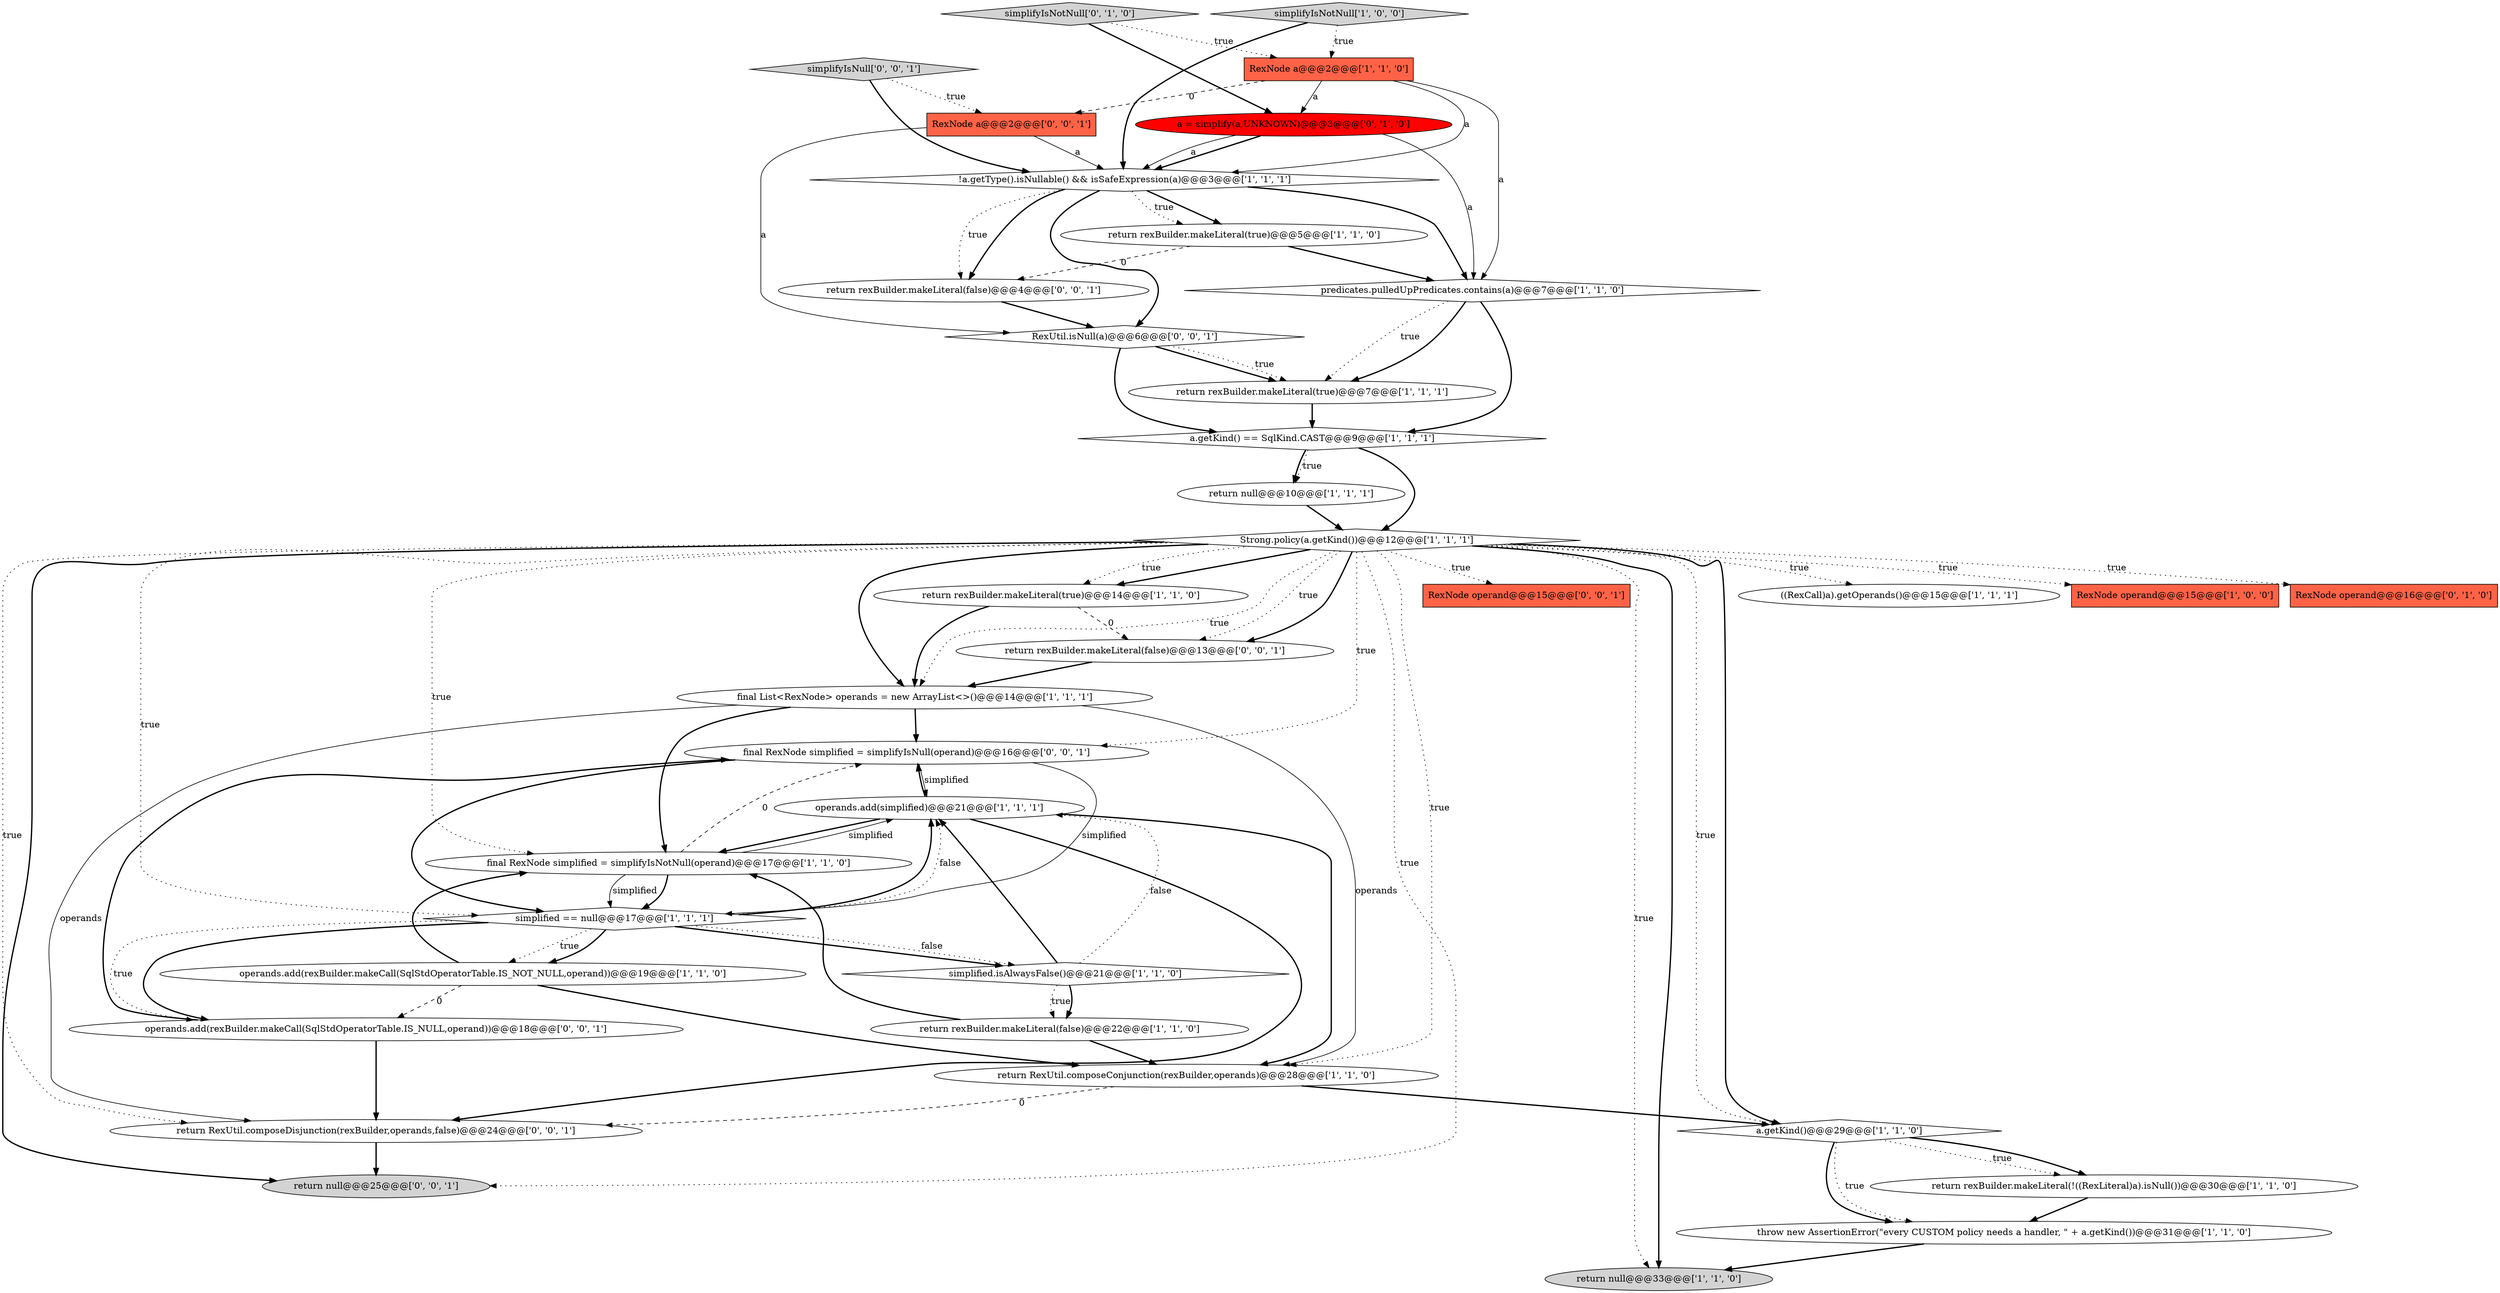 digraph {
35 [style = filled, label = "final RexNode simplified = simplifyIsNull(operand)@@@16@@@['0', '0', '1']", fillcolor = white, shape = ellipse image = "AAA0AAABBB3BBB"];
26 [style = filled, label = "simplifyIsNotNull['0', '1', '0']", fillcolor = lightgray, shape = diamond image = "AAA0AAABBB2BBB"];
14 [style = filled, label = "simplified.isAlwaysFalse()@@@21@@@['1', '1', '0']", fillcolor = white, shape = diamond image = "AAA0AAABBB1BBB"];
15 [style = filled, label = "return rexBuilder.makeLiteral(!((RexLiteral)a).isNull())@@@30@@@['1', '1', '0']", fillcolor = white, shape = ellipse image = "AAA0AAABBB1BBB"];
18 [style = filled, label = "return null@@@10@@@['1', '1', '1']", fillcolor = white, shape = ellipse image = "AAA0AAABBB1BBB"];
27 [style = filled, label = "return RexUtil.composeDisjunction(rexBuilder,operands,false)@@@24@@@['0', '0', '1']", fillcolor = white, shape = ellipse image = "AAA0AAABBB3BBB"];
8 [style = filled, label = "operands.add(simplified)@@@21@@@['1', '1', '1']", fillcolor = white, shape = ellipse image = "AAA0AAABBB1BBB"];
13 [style = filled, label = "final RexNode simplified = simplifyIsNotNull(operand)@@@17@@@['1', '1', '0']", fillcolor = white, shape = ellipse image = "AAA0AAABBB1BBB"];
21 [style = filled, label = "return rexBuilder.makeLiteral(false)@@@22@@@['1', '1', '0']", fillcolor = white, shape = ellipse image = "AAA0AAABBB1BBB"];
28 [style = filled, label = "return rexBuilder.makeLiteral(false)@@@4@@@['0', '0', '1']", fillcolor = white, shape = ellipse image = "AAA0AAABBB3BBB"];
2 [style = filled, label = "RexNode a@@@2@@@['1', '1', '0']", fillcolor = tomato, shape = box image = "AAA0AAABBB1BBB"];
34 [style = filled, label = "RexUtil.isNull(a)@@@6@@@['0', '0', '1']", fillcolor = white, shape = diamond image = "AAA0AAABBB3BBB"];
19 [style = filled, label = "return RexUtil.composeConjunction(rexBuilder,operands)@@@28@@@['1', '1', '0']", fillcolor = white, shape = ellipse image = "AAA0AAABBB1BBB"];
12 [style = filled, label = "final List<RexNode> operands = new ArrayList<>()@@@14@@@['1', '1', '1']", fillcolor = white, shape = ellipse image = "AAA0AAABBB1BBB"];
10 [style = filled, label = "a.getKind() == SqlKind.CAST@@@9@@@['1', '1', '1']", fillcolor = white, shape = diamond image = "AAA0AAABBB1BBB"];
4 [style = filled, label = "Strong.policy(a.getKind())@@@12@@@['1', '1', '1']", fillcolor = white, shape = diamond image = "AAA0AAABBB1BBB"];
22 [style = filled, label = "return rexBuilder.makeLiteral(true)@@@5@@@['1', '1', '0']", fillcolor = white, shape = ellipse image = "AAA0AAABBB1BBB"];
32 [style = filled, label = "return rexBuilder.makeLiteral(false)@@@13@@@['0', '0', '1']", fillcolor = white, shape = ellipse image = "AAA0AAABBB3BBB"];
3 [style = filled, label = "!a.getType().isNullable() && isSafeExpression(a)@@@3@@@['1', '1', '1']", fillcolor = white, shape = diamond image = "AAA0AAABBB1BBB"];
30 [style = filled, label = "simplifyIsNull['0', '0', '1']", fillcolor = lightgray, shape = diamond image = "AAA0AAABBB3BBB"];
1 [style = filled, label = "throw new AssertionError(\"every CUSTOM policy needs a handler, \" + a.getKind())@@@31@@@['1', '1', '0']", fillcolor = white, shape = ellipse image = "AAA0AAABBB1BBB"];
36 [style = filled, label = "RexNode operand@@@15@@@['0', '0', '1']", fillcolor = tomato, shape = box image = "AAA0AAABBB3BBB"];
0 [style = filled, label = "return rexBuilder.makeLiteral(true)@@@7@@@['1', '1', '1']", fillcolor = white, shape = ellipse image = "AAA0AAABBB1BBB"];
11 [style = filled, label = "a.getKind()@@@29@@@['1', '1', '0']", fillcolor = white, shape = diamond image = "AAA0AAABBB1BBB"];
20 [style = filled, label = "predicates.pulledUpPredicates.contains(a)@@@7@@@['1', '1', '0']", fillcolor = white, shape = diamond image = "AAA0AAABBB1BBB"];
9 [style = filled, label = "simplifyIsNotNull['1', '0', '0']", fillcolor = lightgray, shape = diamond image = "AAA0AAABBB1BBB"];
25 [style = filled, label = "a = simplify(a,UNKNOWN)@@@3@@@['0', '1', '0']", fillcolor = red, shape = ellipse image = "AAA1AAABBB2BBB"];
7 [style = filled, label = "return rexBuilder.makeLiteral(true)@@@14@@@['1', '1', '0']", fillcolor = white, shape = ellipse image = "AAA0AAABBB1BBB"];
16 [style = filled, label = "simplified == null@@@17@@@['1', '1', '1']", fillcolor = white, shape = diamond image = "AAA0AAABBB1BBB"];
31 [style = filled, label = "RexNode a@@@2@@@['0', '0', '1']", fillcolor = tomato, shape = box image = "AAA0AAABBB3BBB"];
5 [style = filled, label = "return null@@@33@@@['1', '1', '0']", fillcolor = lightgray, shape = ellipse image = "AAA0AAABBB1BBB"];
33 [style = filled, label = "operands.add(rexBuilder.makeCall(SqlStdOperatorTable.IS_NULL,operand))@@@18@@@['0', '0', '1']", fillcolor = white, shape = ellipse image = "AAA0AAABBB3BBB"];
29 [style = filled, label = "return null@@@25@@@['0', '0', '1']", fillcolor = lightgray, shape = ellipse image = "AAA0AAABBB3BBB"];
17 [style = filled, label = "operands.add(rexBuilder.makeCall(SqlStdOperatorTable.IS_NOT_NULL,operand))@@@19@@@['1', '1', '0']", fillcolor = white, shape = ellipse image = "AAA0AAABBB1BBB"];
23 [style = filled, label = "((RexCall)a).getOperands()@@@15@@@['1', '1', '1']", fillcolor = white, shape = ellipse image = "AAA0AAABBB1BBB"];
6 [style = filled, label = "RexNode operand@@@15@@@['1', '0', '0']", fillcolor = tomato, shape = box image = "AAA0AAABBB1BBB"];
24 [style = filled, label = "RexNode operand@@@16@@@['0', '1', '0']", fillcolor = tomato, shape = box image = "AAA0AAABBB2BBB"];
1->5 [style = bold, label=""];
19->27 [style = dashed, label="0"];
32->12 [style = bold, label=""];
11->1 [style = dotted, label="true"];
20->0 [style = dotted, label="true"];
16->17 [style = dotted, label="true"];
20->0 [style = bold, label=""];
4->7 [style = dotted, label="true"];
19->11 [style = bold, label=""];
3->34 [style = bold, label=""];
14->21 [style = dotted, label="true"];
16->14 [style = bold, label=""];
4->36 [style = dotted, label="true"];
4->24 [style = dotted, label="true"];
11->15 [style = dotted, label="true"];
8->27 [style = bold, label=""];
2->20 [style = solid, label="a"];
21->13 [style = bold, label=""];
10->18 [style = dotted, label="true"];
25->20 [style = solid, label="a"];
21->19 [style = bold, label=""];
35->8 [style = solid, label="simplified"];
26->2 [style = dotted, label="true"];
4->23 [style = dotted, label="true"];
31->3 [style = solid, label="a"];
4->35 [style = dotted, label="true"];
25->3 [style = bold, label=""];
2->3 [style = solid, label="a"];
16->17 [style = bold, label=""];
12->35 [style = bold, label=""];
2->25 [style = solid, label="a"];
33->27 [style = bold, label=""];
13->16 [style = bold, label=""];
35->16 [style = solid, label="simplified"];
34->0 [style = bold, label=""];
16->33 [style = dotted, label="true"];
4->13 [style = dotted, label="true"];
18->4 [style = bold, label=""];
22->20 [style = bold, label=""];
22->28 [style = dashed, label="0"];
16->33 [style = bold, label=""];
14->8 [style = bold, label=""];
27->29 [style = bold, label=""];
4->32 [style = dotted, label="true"];
14->21 [style = bold, label=""];
4->5 [style = dotted, label="true"];
10->18 [style = bold, label=""];
16->8 [style = bold, label=""];
13->35 [style = dashed, label="0"];
25->3 [style = solid, label="a"];
4->11 [style = dotted, label="true"];
17->33 [style = dashed, label="0"];
4->29 [style = bold, label=""];
8->35 [style = bold, label=""];
34->0 [style = dotted, label="true"];
4->7 [style = bold, label=""];
4->29 [style = dotted, label="true"];
12->13 [style = bold, label=""];
3->28 [style = bold, label=""];
30->3 [style = bold, label=""];
14->8 [style = dotted, label="false"];
4->12 [style = bold, label=""];
9->3 [style = bold, label=""];
7->32 [style = dashed, label="0"];
17->13 [style = bold, label=""];
4->12 [style = dotted, label="true"];
16->8 [style = dotted, label="false"];
4->5 [style = bold, label=""];
30->31 [style = dotted, label="true"];
13->16 [style = solid, label="simplified"];
8->13 [style = bold, label=""];
4->19 [style = dotted, label="true"];
15->1 [style = bold, label=""];
3->28 [style = dotted, label="true"];
4->6 [style = dotted, label="true"];
33->35 [style = bold, label=""];
35->16 [style = bold, label=""];
28->34 [style = bold, label=""];
7->12 [style = bold, label=""];
11->1 [style = bold, label=""];
8->19 [style = bold, label=""];
26->25 [style = bold, label=""];
12->19 [style = solid, label="operands"];
12->27 [style = solid, label="operands"];
3->22 [style = bold, label=""];
34->10 [style = bold, label=""];
17->19 [style = bold, label=""];
11->15 [style = bold, label=""];
2->31 [style = dashed, label="0"];
20->10 [style = bold, label=""];
0->10 [style = bold, label=""];
3->20 [style = bold, label=""];
13->8 [style = solid, label="simplified"];
9->2 [style = dotted, label="true"];
3->22 [style = dotted, label="true"];
4->27 [style = dotted, label="true"];
10->4 [style = bold, label=""];
31->34 [style = solid, label="a"];
16->14 [style = dotted, label="false"];
4->16 [style = dotted, label="true"];
4->11 [style = bold, label=""];
4->32 [style = bold, label=""];
}
